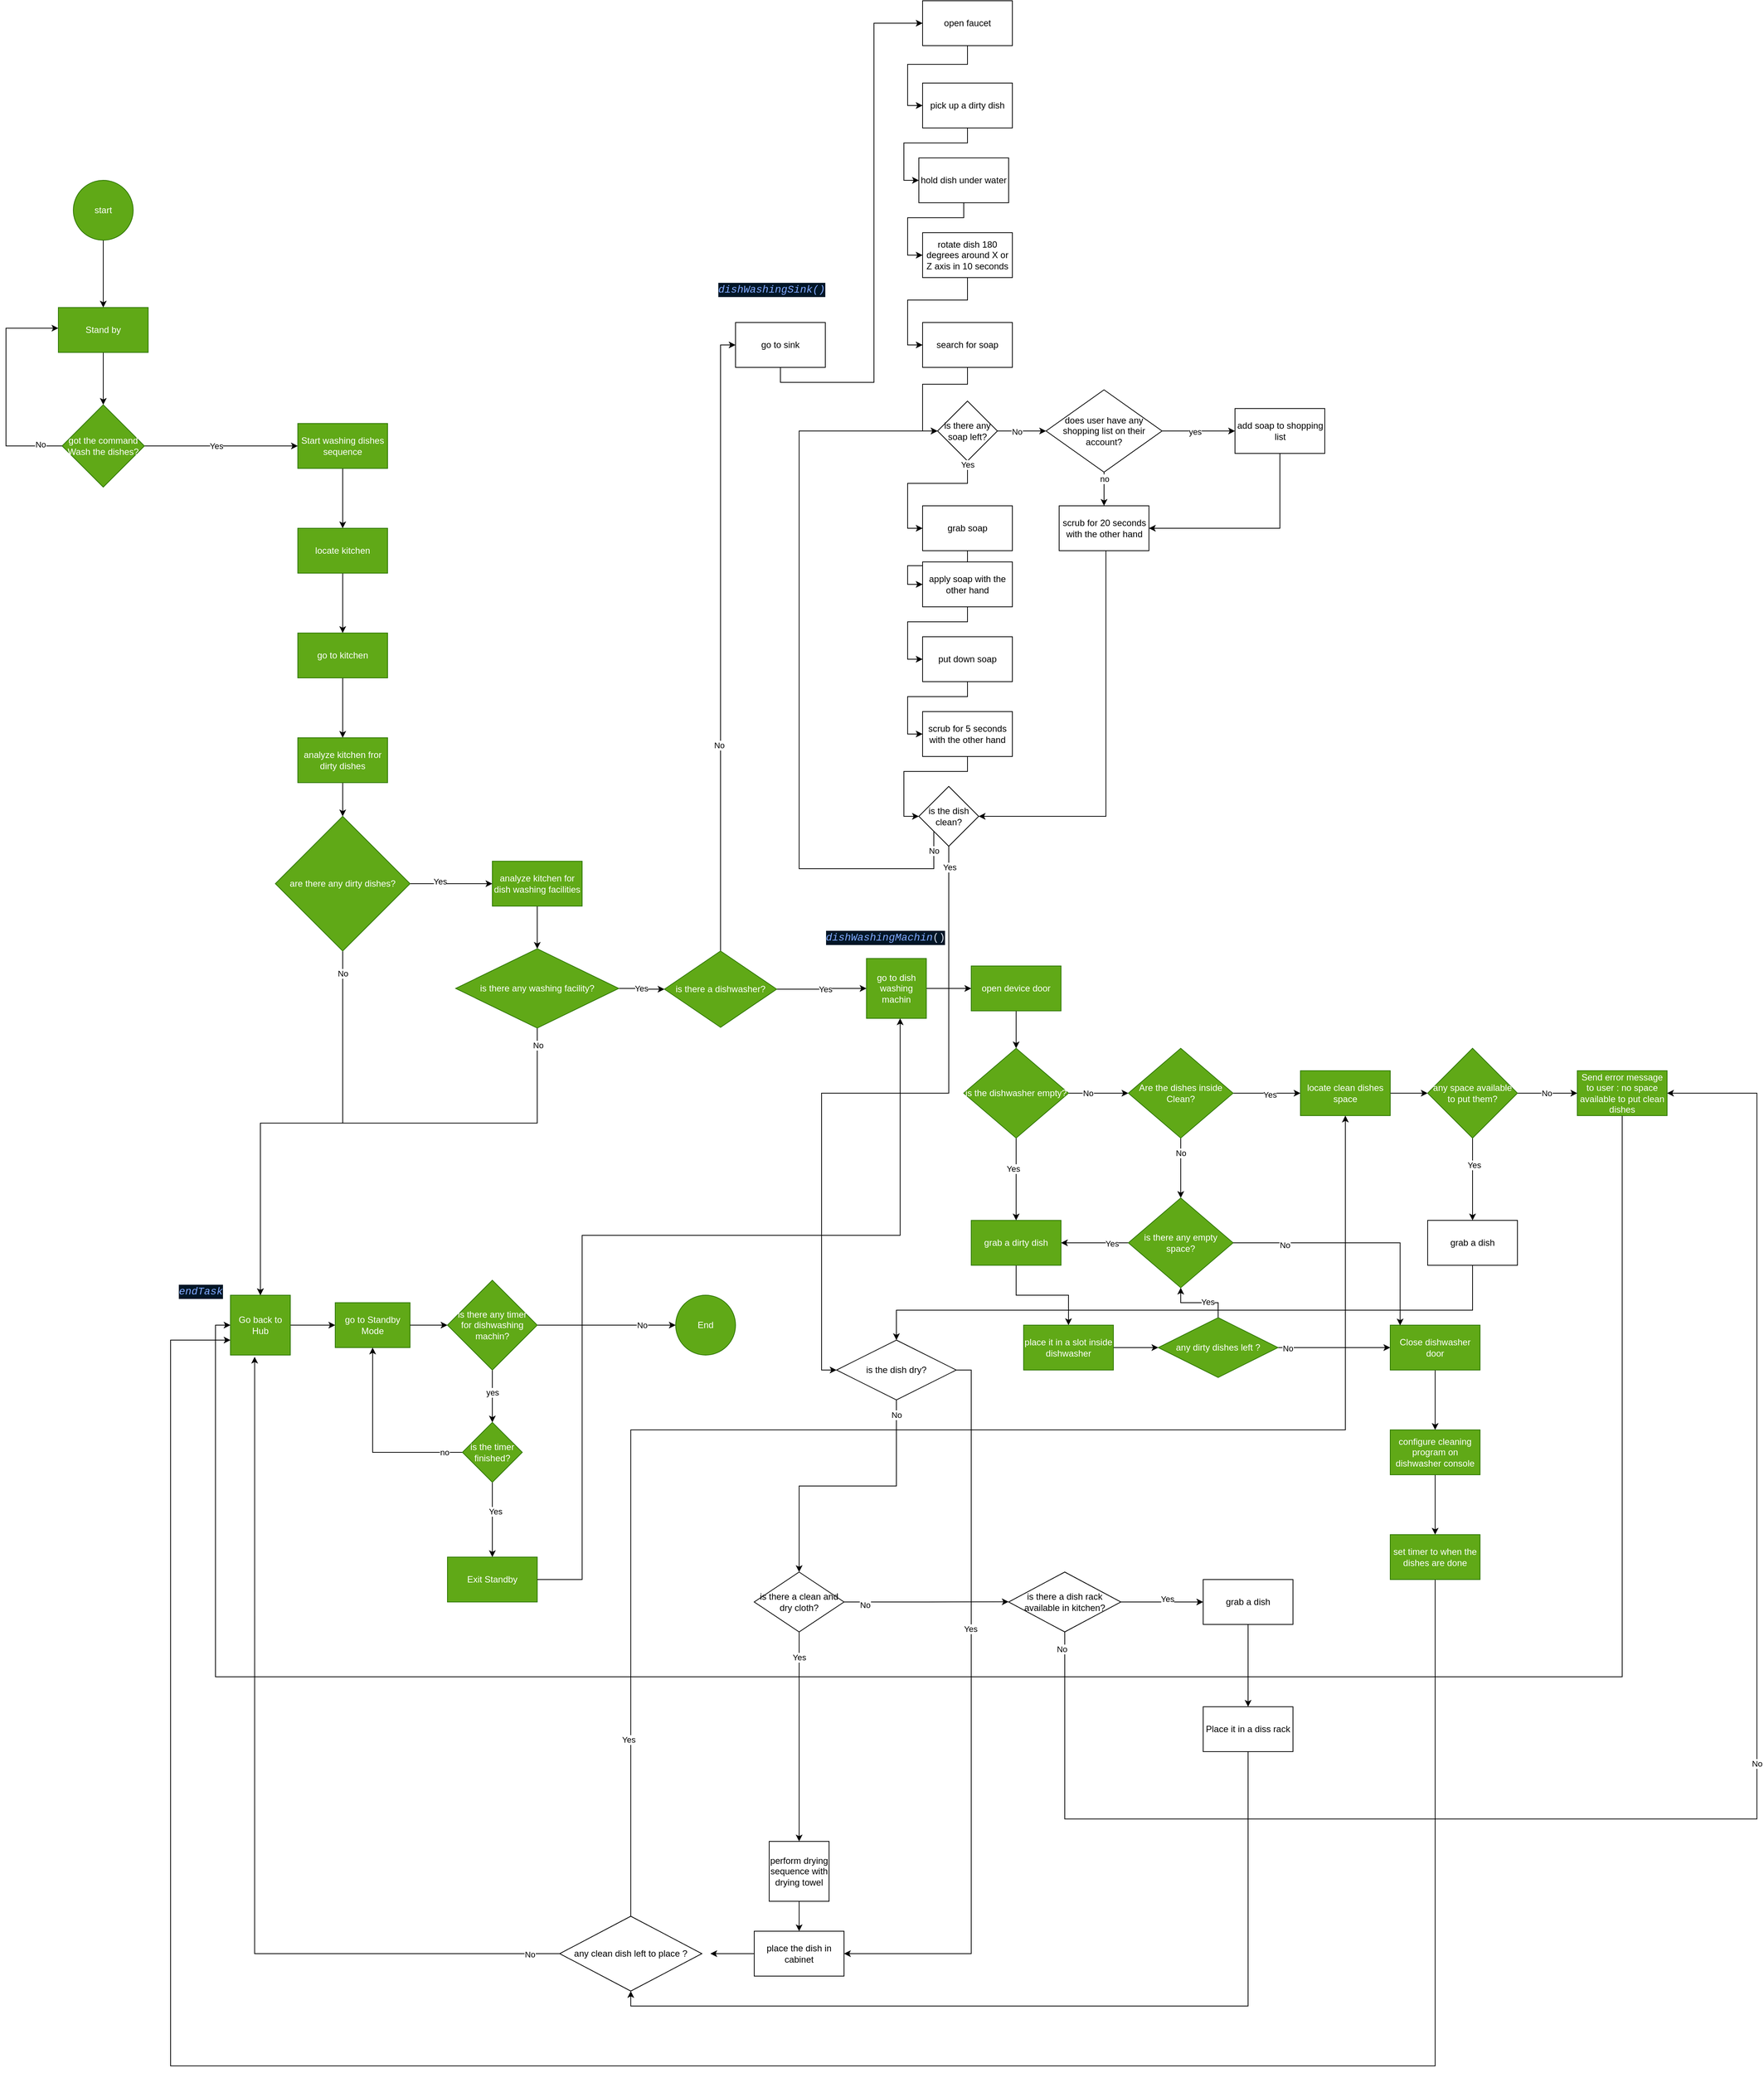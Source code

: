 <mxfile version="26.0.5">
  <diagram name="Page-1" id="dsJvYbNMJvEi94oRjvBQ">
    <mxGraphModel dx="3457" dy="2456" grid="1" gridSize="10" guides="1" tooltips="1" connect="1" arrows="1" fold="1" page="1" pageScale="1" pageWidth="850" pageHeight="1100" math="0" shadow="0">
      <root>
        <mxCell id="0" />
        <mxCell id="1" parent="0" />
        <mxCell id="uZ-g9pdZJMHLuMfyRkMX-7" value="" style="edgeStyle=orthogonalEdgeStyle;rounded=0;orthogonalLoop=1;jettySize=auto;html=1;" parent="1" source="uZ-g9pdZJMHLuMfyRkMX-5" target="uZ-g9pdZJMHLuMfyRkMX-6" edge="1">
          <mxGeometry relative="1" as="geometry" />
        </mxCell>
        <mxCell id="uZ-g9pdZJMHLuMfyRkMX-5" value="start" style="ellipse;whiteSpace=wrap;html=1;aspect=fixed;fillColor=#60a917;fontColor=#ffffff;strokeColor=#2D7600;" parent="1" vertex="1">
          <mxGeometry x="-700" y="70" width="80" height="80" as="geometry" />
        </mxCell>
        <mxCell id="uZ-g9pdZJMHLuMfyRkMX-9" value="" style="edgeStyle=orthogonalEdgeStyle;rounded=0;orthogonalLoop=1;jettySize=auto;html=1;" parent="1" source="uZ-g9pdZJMHLuMfyRkMX-6" target="uZ-g9pdZJMHLuMfyRkMX-8" edge="1">
          <mxGeometry relative="1" as="geometry" />
        </mxCell>
        <mxCell id="uZ-g9pdZJMHLuMfyRkMX-6" value="Stand by" style="whiteSpace=wrap;html=1;fillColor=#60a917;fontColor=#ffffff;strokeColor=#2D7600;" parent="1" vertex="1">
          <mxGeometry x="-720" y="240" width="120" height="60" as="geometry" />
        </mxCell>
        <mxCell id="uZ-g9pdZJMHLuMfyRkMX-15" value="" style="edgeStyle=orthogonalEdgeStyle;rounded=0;orthogonalLoop=1;jettySize=auto;html=1;" parent="1" source="uZ-g9pdZJMHLuMfyRkMX-8" target="uZ-g9pdZJMHLuMfyRkMX-14" edge="1">
          <mxGeometry relative="1" as="geometry" />
        </mxCell>
        <mxCell id="uZ-g9pdZJMHLuMfyRkMX-16" value="Yes" style="edgeLabel;html=1;align=center;verticalAlign=middle;resizable=0;points=[];" parent="uZ-g9pdZJMHLuMfyRkMX-15" vertex="1" connectable="0">
          <mxGeometry x="-0.567" y="1" relative="1" as="geometry">
            <mxPoint x="51" y="1" as="offset" />
          </mxGeometry>
        </mxCell>
        <mxCell id="uZ-g9pdZJMHLuMfyRkMX-8" value="got the command Wash the dishes?" style="rhombus;whiteSpace=wrap;html=1;fillColor=#60a917;fontColor=#ffffff;strokeColor=#2D7600;" parent="1" vertex="1">
          <mxGeometry x="-715" y="370" width="110" height="110" as="geometry" />
        </mxCell>
        <mxCell id="uZ-g9pdZJMHLuMfyRkMX-12" style="edgeStyle=orthogonalEdgeStyle;rounded=0;orthogonalLoop=1;jettySize=auto;html=1;entryX=0;entryY=0.46;entryDx=0;entryDy=0;entryPerimeter=0;" parent="1" source="uZ-g9pdZJMHLuMfyRkMX-8" target="uZ-g9pdZJMHLuMfyRkMX-6" edge="1">
          <mxGeometry relative="1" as="geometry">
            <Array as="points">
              <mxPoint x="-790" y="425" />
              <mxPoint x="-790" y="268" />
            </Array>
          </mxGeometry>
        </mxCell>
        <mxCell id="uZ-g9pdZJMHLuMfyRkMX-13" value="No" style="edgeLabel;html=1;align=center;verticalAlign=middle;resizable=0;points=[];" parent="uZ-g9pdZJMHLuMfyRkMX-12" vertex="1" connectable="0">
          <mxGeometry x="-0.808" y="-2" relative="1" as="geometry">
            <mxPoint as="offset" />
          </mxGeometry>
        </mxCell>
        <mxCell id="uZ-g9pdZJMHLuMfyRkMX-19" value="" style="edgeStyle=orthogonalEdgeStyle;rounded=0;orthogonalLoop=1;jettySize=auto;html=1;" parent="1" source="uZ-g9pdZJMHLuMfyRkMX-14" target="uZ-g9pdZJMHLuMfyRkMX-18" edge="1">
          <mxGeometry relative="1" as="geometry" />
        </mxCell>
        <mxCell id="uZ-g9pdZJMHLuMfyRkMX-14" value="Start washing dishes sequence" style="whiteSpace=wrap;html=1;fillColor=#60a917;fontColor=#ffffff;strokeColor=#2D7600;" parent="1" vertex="1">
          <mxGeometry x="-400" y="395" width="120" height="60" as="geometry" />
        </mxCell>
        <mxCell id="uZ-g9pdZJMHLuMfyRkMX-21" value="" style="edgeStyle=orthogonalEdgeStyle;rounded=0;orthogonalLoop=1;jettySize=auto;html=1;" parent="1" source="uZ-g9pdZJMHLuMfyRkMX-18" target="uZ-g9pdZJMHLuMfyRkMX-20" edge="1">
          <mxGeometry relative="1" as="geometry" />
        </mxCell>
        <mxCell id="uZ-g9pdZJMHLuMfyRkMX-18" value="locate kitchen" style="whiteSpace=wrap;html=1;fillColor=#60a917;fontColor=#ffffff;strokeColor=#2D7600;" parent="1" vertex="1">
          <mxGeometry x="-400" y="535" width="120" height="60" as="geometry" />
        </mxCell>
        <mxCell id="uZ-g9pdZJMHLuMfyRkMX-25" value="" style="edgeStyle=orthogonalEdgeStyle;rounded=0;orthogonalLoop=1;jettySize=auto;html=1;" parent="1" source="uZ-g9pdZJMHLuMfyRkMX-20" target="uZ-g9pdZJMHLuMfyRkMX-24" edge="1">
          <mxGeometry relative="1" as="geometry" />
        </mxCell>
        <mxCell id="uZ-g9pdZJMHLuMfyRkMX-20" value="go to kitchen" style="whiteSpace=wrap;html=1;fillColor=#60a917;fontColor=#ffffff;strokeColor=#2D7600;" parent="1" vertex="1">
          <mxGeometry x="-400" y="675" width="120" height="60" as="geometry" />
        </mxCell>
        <mxCell id="uZ-g9pdZJMHLuMfyRkMX-27" value="" style="edgeStyle=orthogonalEdgeStyle;rounded=0;orthogonalLoop=1;jettySize=auto;html=1;" parent="1" source="uZ-g9pdZJMHLuMfyRkMX-24" target="uZ-g9pdZJMHLuMfyRkMX-26" edge="1">
          <mxGeometry relative="1" as="geometry" />
        </mxCell>
        <mxCell id="uZ-g9pdZJMHLuMfyRkMX-24" value="analyze kitchen fror dirty dishes" style="whiteSpace=wrap;html=1;fillColor=#60a917;fontColor=#ffffff;strokeColor=#2D7600;" parent="1" vertex="1">
          <mxGeometry x="-400" y="815" width="120" height="60" as="geometry" />
        </mxCell>
        <mxCell id="uZ-g9pdZJMHLuMfyRkMX-29" value="" style="edgeStyle=orthogonalEdgeStyle;rounded=0;orthogonalLoop=1;jettySize=auto;html=1;" parent="1" source="uZ-g9pdZJMHLuMfyRkMX-26" target="uZ-g9pdZJMHLuMfyRkMX-28" edge="1">
          <mxGeometry relative="1" as="geometry" />
        </mxCell>
        <mxCell id="uZ-g9pdZJMHLuMfyRkMX-30" value="Yes" style="edgeLabel;html=1;align=center;verticalAlign=middle;resizable=0;points=[];" parent="uZ-g9pdZJMHLuMfyRkMX-29" vertex="1" connectable="0">
          <mxGeometry x="-0.271" y="3" relative="1" as="geometry">
            <mxPoint as="offset" />
          </mxGeometry>
        </mxCell>
        <mxCell id="uZ-g9pdZJMHLuMfyRkMX-32" value="" style="edgeStyle=orthogonalEdgeStyle;rounded=0;orthogonalLoop=1;jettySize=auto;html=1;" parent="1" source="uZ-g9pdZJMHLuMfyRkMX-26" target="uZ-g9pdZJMHLuMfyRkMX-35" edge="1">
          <mxGeometry relative="1" as="geometry">
            <mxPoint x="-450" y="1550" as="targetPoint" />
          </mxGeometry>
        </mxCell>
        <mxCell id="uZ-g9pdZJMHLuMfyRkMX-33" value="No" style="edgeLabel;html=1;align=center;verticalAlign=middle;resizable=0;points=[];" parent="uZ-g9pdZJMHLuMfyRkMX-32" vertex="1" connectable="0">
          <mxGeometry x="-0.324" y="-4" relative="1" as="geometry">
            <mxPoint x="4" y="-163" as="offset" />
          </mxGeometry>
        </mxCell>
        <mxCell id="uZ-g9pdZJMHLuMfyRkMX-26" value="are there any dirty dishes?" style="rhombus;whiteSpace=wrap;html=1;fillColor=#60a917;fontColor=#ffffff;strokeColor=#2D7600;" parent="1" vertex="1">
          <mxGeometry x="-430" y="920" width="180" height="180" as="geometry" />
        </mxCell>
        <mxCell id="uZ-g9pdZJMHLuMfyRkMX-40" value="" style="edgeStyle=orthogonalEdgeStyle;rounded=0;orthogonalLoop=1;jettySize=auto;html=1;" parent="1" source="uZ-g9pdZJMHLuMfyRkMX-28" target="uZ-g9pdZJMHLuMfyRkMX-39" edge="1">
          <mxGeometry relative="1" as="geometry" />
        </mxCell>
        <mxCell id="uZ-g9pdZJMHLuMfyRkMX-28" value="analyze kitchen for dish washing facilities" style="whiteSpace=wrap;html=1;fillColor=#60a917;fontColor=#ffffff;strokeColor=#2D7600;" parent="1" vertex="1">
          <mxGeometry x="-140" y="980" width="120" height="60" as="geometry" />
        </mxCell>
        <mxCell id="uZ-g9pdZJMHLuMfyRkMX-34" value="End" style="ellipse;whiteSpace=wrap;html=1;aspect=fixed;fillColor=#60a917;fontColor=#ffffff;strokeColor=#2D7600;" parent="1" vertex="1">
          <mxGeometry x="105" y="1560" width="80" height="80" as="geometry" />
        </mxCell>
        <mxCell id="uZ-g9pdZJMHLuMfyRkMX-37" value="" style="edgeStyle=orthogonalEdgeStyle;rounded=0;orthogonalLoop=1;jettySize=auto;html=1;" parent="1" source="uZ-g9pdZJMHLuMfyRkMX-35" target="uZ-g9pdZJMHLuMfyRkMX-36" edge="1">
          <mxGeometry relative="1" as="geometry" />
        </mxCell>
        <mxCell id="uZ-g9pdZJMHLuMfyRkMX-35" value="Go back to Hub" style="whiteSpace=wrap;html=1;aspect=fixed;fillColor=#60a917;fontColor=#ffffff;strokeColor=#2D7600;" parent="1" vertex="1">
          <mxGeometry x="-490" y="1560" width="80" height="80" as="geometry" />
        </mxCell>
        <mxCell id="uZ-g9pdZJMHLuMfyRkMX-38" style="edgeStyle=orthogonalEdgeStyle;rounded=0;orthogonalLoop=1;jettySize=auto;html=1;entryX=0;entryY=0.5;entryDx=0;entryDy=0;" parent="1" source="5EW3jVWT-akvFmkxnkhh-42" target="uZ-g9pdZJMHLuMfyRkMX-34" edge="1">
          <mxGeometry relative="1" as="geometry" />
        </mxCell>
        <mxCell id="5EW3jVWT-akvFmkxnkhh-43" value="No" style="edgeLabel;html=1;align=center;verticalAlign=middle;resizable=0;points=[];" parent="uZ-g9pdZJMHLuMfyRkMX-38" vertex="1" connectable="0">
          <mxGeometry x="-0.408" y="3" relative="1" as="geometry">
            <mxPoint x="85" y="3" as="offset" />
          </mxGeometry>
        </mxCell>
        <mxCell id="uZ-g9pdZJMHLuMfyRkMX-36" value="go to Standby Mode" style="whiteSpace=wrap;html=1;fillColor=#60a917;fontColor=#ffffff;strokeColor=#2D7600;" parent="1" vertex="1">
          <mxGeometry x="-350" y="1570" width="100" height="60" as="geometry" />
        </mxCell>
        <mxCell id="uZ-g9pdZJMHLuMfyRkMX-41" style="edgeStyle=orthogonalEdgeStyle;rounded=0;orthogonalLoop=1;jettySize=auto;html=1;entryX=0.5;entryY=0;entryDx=0;entryDy=0;" parent="1" source="uZ-g9pdZJMHLuMfyRkMX-39" target="uZ-g9pdZJMHLuMfyRkMX-35" edge="1">
          <mxGeometry relative="1" as="geometry">
            <Array as="points">
              <mxPoint x="-80" y="1330" />
              <mxPoint x="-450" y="1330" />
            </Array>
          </mxGeometry>
        </mxCell>
        <mxCell id="uZ-g9pdZJMHLuMfyRkMX-42" value="No" style="edgeLabel;html=1;align=center;verticalAlign=middle;resizable=0;points=[];" parent="uZ-g9pdZJMHLuMfyRkMX-41" vertex="1" connectable="0">
          <mxGeometry x="-0.938" y="1" relative="1" as="geometry">
            <mxPoint as="offset" />
          </mxGeometry>
        </mxCell>
        <mxCell id="uZ-g9pdZJMHLuMfyRkMX-44" value="" style="edgeStyle=orthogonalEdgeStyle;rounded=0;orthogonalLoop=1;jettySize=auto;html=1;" parent="1" source="uZ-g9pdZJMHLuMfyRkMX-39" target="uZ-g9pdZJMHLuMfyRkMX-43" edge="1">
          <mxGeometry relative="1" as="geometry" />
        </mxCell>
        <mxCell id="uZ-g9pdZJMHLuMfyRkMX-45" value="Yes" style="edgeLabel;html=1;align=center;verticalAlign=middle;resizable=0;points=[];" parent="uZ-g9pdZJMHLuMfyRkMX-44" vertex="1" connectable="0">
          <mxGeometry x="-0.016" y="-1" relative="1" as="geometry">
            <mxPoint as="offset" />
          </mxGeometry>
        </mxCell>
        <mxCell id="uZ-g9pdZJMHLuMfyRkMX-39" value="is there any washing facility?" style="rhombus;whiteSpace=wrap;html=1;fillColor=#60a917;fontColor=#ffffff;strokeColor=#2D7600;" parent="1" vertex="1">
          <mxGeometry x="-189" y="1097" width="218" height="106" as="geometry" />
        </mxCell>
        <mxCell id="uZ-g9pdZJMHLuMfyRkMX-50" style="edgeStyle=orthogonalEdgeStyle;rounded=0;orthogonalLoop=1;jettySize=auto;html=1;entryX=0;entryY=0.5;entryDx=0;entryDy=0;" parent="1" source="uZ-g9pdZJMHLuMfyRkMX-43" target="uZ-g9pdZJMHLuMfyRkMX-52" edge="1">
          <mxGeometry relative="1" as="geometry">
            <mxPoint x="440.0" y="1151.0" as="targetPoint" />
          </mxGeometry>
        </mxCell>
        <mxCell id="uZ-g9pdZJMHLuMfyRkMX-51" value="Yes" style="edgeLabel;html=1;align=center;verticalAlign=middle;resizable=0;points=[];" parent="uZ-g9pdZJMHLuMfyRkMX-50" vertex="1" connectable="0">
          <mxGeometry x="0.086" y="-1" relative="1" as="geometry">
            <mxPoint as="offset" />
          </mxGeometry>
        </mxCell>
        <mxCell id="uZ-g9pdZJMHLuMfyRkMX-54" value="" style="edgeStyle=orthogonalEdgeStyle;rounded=0;orthogonalLoop=1;jettySize=auto;html=1;entryX=0;entryY=0.5;entryDx=0;entryDy=0;" parent="1" source="uZ-g9pdZJMHLuMfyRkMX-43" target="uZ-g9pdZJMHLuMfyRkMX-53" edge="1">
          <mxGeometry relative="1" as="geometry" />
        </mxCell>
        <mxCell id="YNWOYPp4yM28vTC9DmFI-1" value="No" style="edgeLabel;html=1;align=center;verticalAlign=middle;resizable=0;points=[];" vertex="1" connectable="0" parent="uZ-g9pdZJMHLuMfyRkMX-54">
          <mxGeometry x="-0.337" y="2" relative="1" as="geometry">
            <mxPoint as="offset" />
          </mxGeometry>
        </mxCell>
        <mxCell id="uZ-g9pdZJMHLuMfyRkMX-43" value="is there a dishwasher?" style="rhombus;whiteSpace=wrap;html=1;fillColor=#60a917;fontColor=#ffffff;strokeColor=#2D7600;" parent="1" vertex="1">
          <mxGeometry x="90" y="1100" width="150" height="102" as="geometry" />
        </mxCell>
        <mxCell id="uZ-g9pdZJMHLuMfyRkMX-70" value="" style="edgeStyle=orthogonalEdgeStyle;rounded=0;orthogonalLoop=1;jettySize=auto;html=1;" parent="1" source="uZ-g9pdZJMHLuMfyRkMX-52" target="uZ-g9pdZJMHLuMfyRkMX-69" edge="1">
          <mxGeometry relative="1" as="geometry" />
        </mxCell>
        <mxCell id="uZ-g9pdZJMHLuMfyRkMX-52" value="go to dish washing machin" style="whiteSpace=wrap;html=1;aspect=fixed;direction=east;fillColor=#60a917;fontColor=#ffffff;strokeColor=#2D7600;" parent="1" vertex="1">
          <mxGeometry x="360" y="1110" width="80" height="80" as="geometry" />
        </mxCell>
        <mxCell id="uZ-g9pdZJMHLuMfyRkMX-57" style="edgeStyle=orthogonalEdgeStyle;rounded=0;orthogonalLoop=1;jettySize=auto;html=1;entryX=0;entryY=0.5;entryDx=0;entryDy=0;exitX=0.5;exitY=1;exitDx=0;exitDy=0;" parent="1" source="YNWOYPp4yM28vTC9DmFI-51" target="uZ-g9pdZJMHLuMfyRkMX-61" edge="1">
          <mxGeometry relative="1" as="geometry" />
        </mxCell>
        <mxCell id="YNWOYPp4yM28vTC9DmFI-54" value="Yes" style="edgeLabel;html=1;align=center;verticalAlign=middle;resizable=0;points=[];" vertex="1" connectable="0" parent="uZ-g9pdZJMHLuMfyRkMX-57">
          <mxGeometry x="-0.937" y="1" relative="1" as="geometry">
            <mxPoint as="offset" />
          </mxGeometry>
        </mxCell>
        <mxCell id="uZ-g9pdZJMHLuMfyRkMX-53" value="go to sink" style="whiteSpace=wrap;html=1;" parent="1" vertex="1">
          <mxGeometry x="185" y="260" width="120" height="60" as="geometry" />
        </mxCell>
        <mxCell id="uZ-g9pdZJMHLuMfyRkMX-59" value="" style="edgeStyle=orthogonalEdgeStyle;rounded=0;orthogonalLoop=1;jettySize=auto;html=1;" parent="1" source="5EW3jVWT-akvFmkxnkhh-6" target="uZ-g9pdZJMHLuMfyRkMX-58" edge="1">
          <mxGeometry relative="1" as="geometry">
            <Array as="points">
              <mxPoint x="270" y="2440" />
            </Array>
          </mxGeometry>
        </mxCell>
        <mxCell id="uZ-g9pdZJMHLuMfyRkMX-58" value="place the dish in cabinet" style="whiteSpace=wrap;html=1;" parent="1" vertex="1">
          <mxGeometry x="210" y="2410" width="120" height="60" as="geometry" />
        </mxCell>
        <mxCell id="uZ-g9pdZJMHLuMfyRkMX-60" style="edgeStyle=orthogonalEdgeStyle;rounded=0;orthogonalLoop=1;jettySize=auto;html=1;entryX=0.404;entryY=1.029;entryDx=0;entryDy=0;entryPerimeter=0;" parent="1" source="uZ-g9pdZJMHLuMfyRkMX-111" target="uZ-g9pdZJMHLuMfyRkMX-35" edge="1">
          <mxGeometry relative="1" as="geometry" />
        </mxCell>
        <mxCell id="5EW3jVWT-akvFmkxnkhh-22" value="No" style="edgeLabel;html=1;align=center;verticalAlign=middle;resizable=0;points=[];" parent="uZ-g9pdZJMHLuMfyRkMX-60" vertex="1" connectable="0">
          <mxGeometry x="-0.934" y="1" relative="1" as="geometry">
            <mxPoint as="offset" />
          </mxGeometry>
        </mxCell>
        <mxCell id="uZ-g9pdZJMHLuMfyRkMX-62" style="edgeStyle=orthogonalEdgeStyle;rounded=0;orthogonalLoop=1;jettySize=auto;html=1;entryX=0.5;entryY=0;entryDx=0;entryDy=0;" parent="1" source="uZ-g9pdZJMHLuMfyRkMX-61" target="5EW3jVWT-akvFmkxnkhh-2" edge="1">
          <mxGeometry relative="1" as="geometry">
            <mxPoint x="270" y="1810" as="targetPoint" />
            <Array as="points">
              <mxPoint x="400" y="1815" />
              <mxPoint x="270" y="1815" />
            </Array>
          </mxGeometry>
        </mxCell>
        <mxCell id="uZ-g9pdZJMHLuMfyRkMX-63" value="No" style="edgeLabel;html=1;align=center;verticalAlign=middle;resizable=0;points=[];" parent="uZ-g9pdZJMHLuMfyRkMX-62" vertex="1" connectable="0">
          <mxGeometry x="-0.305" y="-1" relative="1" as="geometry">
            <mxPoint x="10" y="-94" as="offset" />
          </mxGeometry>
        </mxCell>
        <mxCell id="uZ-g9pdZJMHLuMfyRkMX-64" style="edgeStyle=orthogonalEdgeStyle;rounded=0;orthogonalLoop=1;jettySize=auto;html=1;entryX=1;entryY=0.5;entryDx=0;entryDy=0;" parent="1" source="uZ-g9pdZJMHLuMfyRkMX-61" target="uZ-g9pdZJMHLuMfyRkMX-58" edge="1">
          <mxGeometry relative="1" as="geometry">
            <Array as="points">
              <mxPoint x="500" y="1660" />
              <mxPoint x="500" y="2440" />
            </Array>
          </mxGeometry>
        </mxCell>
        <mxCell id="uZ-g9pdZJMHLuMfyRkMX-65" value="Yes" style="edgeLabel;html=1;align=center;verticalAlign=middle;resizable=0;points=[];" parent="uZ-g9pdZJMHLuMfyRkMX-64" vertex="1" connectable="0">
          <mxGeometry x="-0.246" y="-1" relative="1" as="geometry">
            <mxPoint as="offset" />
          </mxGeometry>
        </mxCell>
        <mxCell id="uZ-g9pdZJMHLuMfyRkMX-61" value="is the dish dry?" style="rhombus;whiteSpace=wrap;html=1;" parent="1" vertex="1">
          <mxGeometry x="320" y="1620" width="160" height="80" as="geometry" />
        </mxCell>
        <mxCell id="uZ-g9pdZJMHLuMfyRkMX-72" value="" style="edgeStyle=orthogonalEdgeStyle;rounded=0;orthogonalLoop=1;jettySize=auto;html=1;" parent="1" source="uZ-g9pdZJMHLuMfyRkMX-69" target="uZ-g9pdZJMHLuMfyRkMX-71" edge="1">
          <mxGeometry relative="1" as="geometry" />
        </mxCell>
        <mxCell id="uZ-g9pdZJMHLuMfyRkMX-69" value="open device door" style="whiteSpace=wrap;html=1;fillColor=#60a917;fontColor=#ffffff;strokeColor=#2D7600;" parent="1" vertex="1">
          <mxGeometry x="500" y="1120" width="120" height="60" as="geometry" />
        </mxCell>
        <mxCell id="uZ-g9pdZJMHLuMfyRkMX-75" value="" style="edgeStyle=orthogonalEdgeStyle;rounded=0;orthogonalLoop=1;jettySize=auto;html=1;" parent="1" source="uZ-g9pdZJMHLuMfyRkMX-71" target="uZ-g9pdZJMHLuMfyRkMX-74" edge="1">
          <mxGeometry relative="1" as="geometry" />
        </mxCell>
        <mxCell id="uZ-g9pdZJMHLuMfyRkMX-76" value="Yes" style="edgeLabel;html=1;align=center;verticalAlign=middle;resizable=0;points=[];" parent="uZ-g9pdZJMHLuMfyRkMX-75" vertex="1" connectable="0">
          <mxGeometry x="-0.251" y="-4" relative="1" as="geometry">
            <mxPoint as="offset" />
          </mxGeometry>
        </mxCell>
        <mxCell id="uZ-g9pdZJMHLuMfyRkMX-78" value="" style="edgeStyle=orthogonalEdgeStyle;rounded=0;orthogonalLoop=1;jettySize=auto;html=1;" parent="1" source="uZ-g9pdZJMHLuMfyRkMX-71" target="uZ-g9pdZJMHLuMfyRkMX-77" edge="1">
          <mxGeometry relative="1" as="geometry" />
        </mxCell>
        <mxCell id="YNWOYPp4yM28vTC9DmFI-2" value="No" style="edgeLabel;html=1;align=center;verticalAlign=middle;resizable=0;points=[];" vertex="1" connectable="0" parent="uZ-g9pdZJMHLuMfyRkMX-78">
          <mxGeometry x="-0.354" relative="1" as="geometry">
            <mxPoint as="offset" />
          </mxGeometry>
        </mxCell>
        <mxCell id="uZ-g9pdZJMHLuMfyRkMX-71" value="is the dishwasher empty?" style="rhombus;whiteSpace=wrap;html=1;fillColor=#60a917;fontColor=#ffffff;strokeColor=#2D7600;" parent="1" vertex="1">
          <mxGeometry x="490" y="1230" width="140" height="120" as="geometry" />
        </mxCell>
        <mxCell id="5EW3jVWT-akvFmkxnkhh-27" value="" style="edgeStyle=orthogonalEdgeStyle;rounded=0;orthogonalLoop=1;jettySize=auto;html=1;" parent="1" source="uZ-g9pdZJMHLuMfyRkMX-74" target="5EW3jVWT-akvFmkxnkhh-26" edge="1">
          <mxGeometry relative="1" as="geometry" />
        </mxCell>
        <mxCell id="uZ-g9pdZJMHLuMfyRkMX-74" value="grab a dirty dish" style="whiteSpace=wrap;html=1;fillColor=#60a917;fontColor=#ffffff;strokeColor=#2D7600;" parent="1" vertex="1">
          <mxGeometry x="500" y="1460" width="120" height="60" as="geometry" />
        </mxCell>
        <mxCell id="uZ-g9pdZJMHLuMfyRkMX-84" value="" style="edgeStyle=orthogonalEdgeStyle;rounded=0;orthogonalLoop=1;jettySize=auto;html=1;" parent="1" source="uZ-g9pdZJMHLuMfyRkMX-77" target="uZ-g9pdZJMHLuMfyRkMX-83" edge="1">
          <mxGeometry relative="1" as="geometry" />
        </mxCell>
        <mxCell id="uZ-g9pdZJMHLuMfyRkMX-89" value="No" style="edgeLabel;html=1;align=center;verticalAlign=middle;resizable=0;points=[];" parent="uZ-g9pdZJMHLuMfyRkMX-84" vertex="1" connectable="0">
          <mxGeometry x="-0.501" relative="1" as="geometry">
            <mxPoint as="offset" />
          </mxGeometry>
        </mxCell>
        <mxCell id="uZ-g9pdZJMHLuMfyRkMX-93" value="" style="edgeStyle=orthogonalEdgeStyle;rounded=0;orthogonalLoop=1;jettySize=auto;html=1;" parent="1" source="uZ-g9pdZJMHLuMfyRkMX-77" target="uZ-g9pdZJMHLuMfyRkMX-92" edge="1">
          <mxGeometry relative="1" as="geometry" />
        </mxCell>
        <mxCell id="uZ-g9pdZJMHLuMfyRkMX-106" value="Yes" style="edgeLabel;html=1;align=center;verticalAlign=middle;resizable=0;points=[];" parent="uZ-g9pdZJMHLuMfyRkMX-93" vertex="1" connectable="0">
          <mxGeometry x="0.089" y="-2" relative="1" as="geometry">
            <mxPoint as="offset" />
          </mxGeometry>
        </mxCell>
        <mxCell id="uZ-g9pdZJMHLuMfyRkMX-77" value="Are the dishes inside&lt;div&gt;Clean?&lt;/div&gt;" style="rhombus;whiteSpace=wrap;html=1;fillColor=#60a917;fontColor=#ffffff;strokeColor=#2D7600;" parent="1" vertex="1">
          <mxGeometry x="710" y="1230" width="140" height="120" as="geometry" />
        </mxCell>
        <mxCell id="uZ-g9pdZJMHLuMfyRkMX-85" style="edgeStyle=orthogonalEdgeStyle;rounded=0;orthogonalLoop=1;jettySize=auto;html=1;entryX=1;entryY=0.5;entryDx=0;entryDy=0;" parent="1" source="uZ-g9pdZJMHLuMfyRkMX-83" target="uZ-g9pdZJMHLuMfyRkMX-74" edge="1">
          <mxGeometry relative="1" as="geometry" />
        </mxCell>
        <mxCell id="uZ-g9pdZJMHLuMfyRkMX-86" value="No" style="edgeLabel;html=1;align=center;verticalAlign=middle;resizable=0;points=[];" parent="uZ-g9pdZJMHLuMfyRkMX-85" vertex="1" connectable="0">
          <mxGeometry x="-0.505" y="3" relative="1" as="geometry">
            <mxPoint as="offset" />
          </mxGeometry>
        </mxCell>
        <mxCell id="uZ-g9pdZJMHLuMfyRkMX-88" value="Yes" style="edgeLabel;html=1;align=center;verticalAlign=middle;resizable=0;points=[];" parent="uZ-g9pdZJMHLuMfyRkMX-85" vertex="1" connectable="0">
          <mxGeometry x="-0.516" y="1" relative="1" as="geometry">
            <mxPoint as="offset" />
          </mxGeometry>
        </mxCell>
        <mxCell id="uZ-g9pdZJMHLuMfyRkMX-83" value="is there any empty space?" style="rhombus;whiteSpace=wrap;html=1;fillColor=#60a917;fontColor=#ffffff;strokeColor=#2D7600;" parent="1" vertex="1">
          <mxGeometry x="710" y="1430" width="140" height="120" as="geometry" />
        </mxCell>
        <mxCell id="uZ-g9pdZJMHLuMfyRkMX-95" value="" style="edgeStyle=orthogonalEdgeStyle;rounded=0;orthogonalLoop=1;jettySize=auto;html=1;" parent="1" source="uZ-g9pdZJMHLuMfyRkMX-92" target="uZ-g9pdZJMHLuMfyRkMX-94" edge="1">
          <mxGeometry relative="1" as="geometry" />
        </mxCell>
        <mxCell id="uZ-g9pdZJMHLuMfyRkMX-92" value="locate clean dishes space" style="whiteSpace=wrap;html=1;fillColor=#60a917;fontColor=#ffffff;strokeColor=#2D7600;" parent="1" vertex="1">
          <mxGeometry x="940" y="1260" width="120" height="60" as="geometry" />
        </mxCell>
        <mxCell id="uZ-g9pdZJMHLuMfyRkMX-98" value="" style="edgeStyle=orthogonalEdgeStyle;rounded=0;orthogonalLoop=1;jettySize=auto;html=1;" parent="1" source="uZ-g9pdZJMHLuMfyRkMX-94" target="uZ-g9pdZJMHLuMfyRkMX-97" edge="1">
          <mxGeometry relative="1" as="geometry" />
        </mxCell>
        <mxCell id="uZ-g9pdZJMHLuMfyRkMX-99" value="No" style="edgeLabel;html=1;align=center;verticalAlign=middle;resizable=0;points=[];" parent="uZ-g9pdZJMHLuMfyRkMX-98" vertex="1" connectable="0">
          <mxGeometry x="-0.02" relative="1" as="geometry">
            <mxPoint as="offset" />
          </mxGeometry>
        </mxCell>
        <mxCell id="uZ-g9pdZJMHLuMfyRkMX-102" value="" style="edgeStyle=orthogonalEdgeStyle;rounded=0;orthogonalLoop=1;jettySize=auto;html=1;" parent="1" source="uZ-g9pdZJMHLuMfyRkMX-94" target="uZ-g9pdZJMHLuMfyRkMX-101" edge="1">
          <mxGeometry relative="1" as="geometry" />
        </mxCell>
        <mxCell id="uZ-g9pdZJMHLuMfyRkMX-103" value="Yes" style="edgeLabel;html=1;align=center;verticalAlign=middle;resizable=0;points=[];" parent="uZ-g9pdZJMHLuMfyRkMX-102" vertex="1" connectable="0">
          <mxGeometry x="-0.348" y="2" relative="1" as="geometry">
            <mxPoint as="offset" />
          </mxGeometry>
        </mxCell>
        <mxCell id="uZ-g9pdZJMHLuMfyRkMX-94" value="any space available to put them?" style="rhombus;whiteSpace=wrap;html=1;fillColor=#60a917;fontColor=#ffffff;strokeColor=#2D7600;" parent="1" vertex="1">
          <mxGeometry x="1110" y="1230" width="120" height="120" as="geometry" />
        </mxCell>
        <mxCell id="uZ-g9pdZJMHLuMfyRkMX-100" style="edgeStyle=orthogonalEdgeStyle;rounded=0;orthogonalLoop=1;jettySize=auto;html=1;entryX=0;entryY=0.5;entryDx=0;entryDy=0;" parent="1" source="uZ-g9pdZJMHLuMfyRkMX-97" target="uZ-g9pdZJMHLuMfyRkMX-35" edge="1">
          <mxGeometry relative="1" as="geometry">
            <Array as="points">
              <mxPoint x="1370" y="2070" />
              <mxPoint x="-510" y="2070" />
              <mxPoint x="-510" y="1600" />
            </Array>
          </mxGeometry>
        </mxCell>
        <mxCell id="uZ-g9pdZJMHLuMfyRkMX-97" value="Send error message to user : no space available to put clean dishes" style="whiteSpace=wrap;html=1;fillColor=#60a917;fontColor=#ffffff;strokeColor=#2D7600;" parent="1" vertex="1">
          <mxGeometry x="1310" y="1260" width="120" height="60" as="geometry" />
        </mxCell>
        <mxCell id="uZ-g9pdZJMHLuMfyRkMX-107" style="edgeStyle=orthogonalEdgeStyle;rounded=0;orthogonalLoop=1;jettySize=auto;html=1;" parent="1" source="uZ-g9pdZJMHLuMfyRkMX-101" target="uZ-g9pdZJMHLuMfyRkMX-61" edge="1">
          <mxGeometry relative="1" as="geometry">
            <Array as="points">
              <mxPoint x="1170" y="1580" />
              <mxPoint x="400" y="1580" />
            </Array>
          </mxGeometry>
        </mxCell>
        <mxCell id="uZ-g9pdZJMHLuMfyRkMX-101" value="grab a dish" style="whiteSpace=wrap;html=1;" parent="1" vertex="1">
          <mxGeometry x="1110" y="1460" width="120" height="60" as="geometry" />
        </mxCell>
        <mxCell id="uZ-g9pdZJMHLuMfyRkMX-112" value="" style="edgeStyle=orthogonalEdgeStyle;rounded=0;orthogonalLoop=1;jettySize=auto;html=1;entryX=-0.06;entryY=0.5;entryDx=0;entryDy=0;entryPerimeter=0;" parent="1" source="uZ-g9pdZJMHLuMfyRkMX-58" target="uZ-g9pdZJMHLuMfyRkMX-111" edge="1">
          <mxGeometry relative="1" as="geometry">
            <mxPoint x="340" y="2440" as="sourcePoint" />
            <mxPoint x="-458" y="2142" as="targetPoint" />
          </mxGeometry>
        </mxCell>
        <mxCell id="uZ-g9pdZJMHLuMfyRkMX-113" style="edgeStyle=orthogonalEdgeStyle;rounded=0;orthogonalLoop=1;jettySize=auto;html=1;" parent="1" source="uZ-g9pdZJMHLuMfyRkMX-111" target="uZ-g9pdZJMHLuMfyRkMX-92" edge="1">
          <mxGeometry relative="1" as="geometry">
            <Array as="points">
              <mxPoint x="45" y="1740" />
              <mxPoint x="1000" y="1740" />
            </Array>
          </mxGeometry>
        </mxCell>
        <mxCell id="uZ-g9pdZJMHLuMfyRkMX-114" value="Yes" style="edgeLabel;html=1;align=center;verticalAlign=middle;resizable=0;points=[];" parent="uZ-g9pdZJMHLuMfyRkMX-113" vertex="1" connectable="0">
          <mxGeometry x="-0.767" y="3" relative="1" as="geometry">
            <mxPoint as="offset" />
          </mxGeometry>
        </mxCell>
        <mxCell id="uZ-g9pdZJMHLuMfyRkMX-111" value="any clean dish left to place ?" style="rhombus;whiteSpace=wrap;html=1;direction=west;" parent="1" vertex="1">
          <mxGeometry x="-50" y="2390" width="190" height="100" as="geometry" />
        </mxCell>
        <mxCell id="5EW3jVWT-akvFmkxnkhh-8" value="" style="edgeStyle=orthogonalEdgeStyle;rounded=0;orthogonalLoop=1;jettySize=auto;html=1;exitX=1;exitY=0.5;exitDx=0;exitDy=0;" parent="1" source="5EW3jVWT-akvFmkxnkhh-2" edge="1">
          <mxGeometry relative="1" as="geometry">
            <mxPoint x="350" y="1970" as="sourcePoint" />
            <mxPoint x="550" y="1969.71" as="targetPoint" />
          </mxGeometry>
        </mxCell>
        <mxCell id="5EW3jVWT-akvFmkxnkhh-9" value="No" style="edgeLabel;html=1;align=center;verticalAlign=middle;resizable=0;points=[];" parent="5EW3jVWT-akvFmkxnkhh-8" vertex="1" connectable="0">
          <mxGeometry x="-0.75" y="-4" relative="1" as="geometry">
            <mxPoint as="offset" />
          </mxGeometry>
        </mxCell>
        <mxCell id="5EW3jVWT-akvFmkxnkhh-2" value="is there a clean and dry cloth?" style="rhombus;whiteSpace=wrap;html=1;" parent="1" vertex="1">
          <mxGeometry x="210" y="1930" width="120" height="80" as="geometry" />
        </mxCell>
        <mxCell id="5EW3jVWT-akvFmkxnkhh-4" value="" style="edgeStyle=orthogonalEdgeStyle;rounded=0;orthogonalLoop=1;jettySize=auto;html=1;" parent="1" source="5EW3jVWT-akvFmkxnkhh-2" target="5EW3jVWT-akvFmkxnkhh-6" edge="1">
          <mxGeometry relative="1" as="geometry">
            <mxPoint x="270" y="2010" as="sourcePoint" />
            <mxPoint x="270" y="2410" as="targetPoint" />
            <Array as="points" />
          </mxGeometry>
        </mxCell>
        <mxCell id="5EW3jVWT-akvFmkxnkhh-5" value="Yes" style="edgeLabel;html=1;align=center;verticalAlign=middle;resizable=0;points=[];" parent="5EW3jVWT-akvFmkxnkhh-4" vertex="1" connectable="0">
          <mxGeometry x="-0.775" relative="1" as="geometry">
            <mxPoint y="2" as="offset" />
          </mxGeometry>
        </mxCell>
        <mxCell id="5EW3jVWT-akvFmkxnkhh-6" value="perform drying sequence with drying towel" style="whiteSpace=wrap;html=1;aspect=fixed;" parent="1" vertex="1">
          <mxGeometry x="230" y="2290" width="80" height="80" as="geometry" />
        </mxCell>
        <mxCell id="5EW3jVWT-akvFmkxnkhh-11" style="edgeStyle=orthogonalEdgeStyle;rounded=0;orthogonalLoop=1;jettySize=auto;html=1;entryX=1;entryY=0.5;entryDx=0;entryDy=0;" parent="1" source="5EW3jVWT-akvFmkxnkhh-7" target="uZ-g9pdZJMHLuMfyRkMX-97" edge="1">
          <mxGeometry relative="1" as="geometry">
            <mxPoint x="625" y="2180" as="targetPoint" />
            <Array as="points">
              <mxPoint x="625" y="2260" />
              <mxPoint x="1550" y="2260" />
              <mxPoint x="1550" y="1290" />
            </Array>
          </mxGeometry>
        </mxCell>
        <mxCell id="5EW3jVWT-akvFmkxnkhh-23" value="No" style="edgeLabel;html=1;align=center;verticalAlign=middle;resizable=0;points=[];" parent="5EW3jVWT-akvFmkxnkhh-11" vertex="1" connectable="0">
          <mxGeometry x="0.103" relative="1" as="geometry">
            <mxPoint as="offset" />
          </mxGeometry>
        </mxCell>
        <mxCell id="5EW3jVWT-akvFmkxnkhh-24" value="No" style="edgeLabel;html=1;align=center;verticalAlign=middle;resizable=0;points=[];" parent="5EW3jVWT-akvFmkxnkhh-11" vertex="1" connectable="0">
          <mxGeometry x="-0.98" y="-4" relative="1" as="geometry">
            <mxPoint as="offset" />
          </mxGeometry>
        </mxCell>
        <mxCell id="5EW3jVWT-akvFmkxnkhh-17" value="" style="edgeStyle=orthogonalEdgeStyle;rounded=0;orthogonalLoop=1;jettySize=auto;html=1;" parent="1" source="5EW3jVWT-akvFmkxnkhh-7" target="5EW3jVWT-akvFmkxnkhh-16" edge="1">
          <mxGeometry relative="1" as="geometry" />
        </mxCell>
        <mxCell id="5EW3jVWT-akvFmkxnkhh-18" value="Yes" style="edgeLabel;html=1;align=center;verticalAlign=middle;resizable=0;points=[];" parent="5EW3jVWT-akvFmkxnkhh-17" vertex="1" connectable="0">
          <mxGeometry x="0.123" y="4" relative="1" as="geometry">
            <mxPoint as="offset" />
          </mxGeometry>
        </mxCell>
        <mxCell id="5EW3jVWT-akvFmkxnkhh-7" value="is there a dish rack available in kitchen?" style="rhombus;whiteSpace=wrap;html=1;" parent="1" vertex="1">
          <mxGeometry x="550" y="1930" width="150" height="80" as="geometry" />
        </mxCell>
        <mxCell id="5EW3jVWT-akvFmkxnkhh-20" value="" style="edgeStyle=orthogonalEdgeStyle;rounded=0;orthogonalLoop=1;jettySize=auto;html=1;" parent="1" source="5EW3jVWT-akvFmkxnkhh-16" target="5EW3jVWT-akvFmkxnkhh-19" edge="1">
          <mxGeometry relative="1" as="geometry" />
        </mxCell>
        <mxCell id="5EW3jVWT-akvFmkxnkhh-16" value="grab a dish" style="whiteSpace=wrap;html=1;" parent="1" vertex="1">
          <mxGeometry x="810" y="1940" width="120" height="60" as="geometry" />
        </mxCell>
        <mxCell id="5EW3jVWT-akvFmkxnkhh-21" style="edgeStyle=orthogonalEdgeStyle;rounded=0;orthogonalLoop=1;jettySize=auto;html=1;entryX=0.5;entryY=0;entryDx=0;entryDy=0;" parent="1" source="5EW3jVWT-akvFmkxnkhh-19" target="uZ-g9pdZJMHLuMfyRkMX-111" edge="1">
          <mxGeometry relative="1" as="geometry">
            <Array as="points">
              <mxPoint x="870" y="2510" />
              <mxPoint x="45" y="2510" />
            </Array>
          </mxGeometry>
        </mxCell>
        <mxCell id="5EW3jVWT-akvFmkxnkhh-19" value="Place it in a diss rack" style="whiteSpace=wrap;html=1;" parent="1" vertex="1">
          <mxGeometry x="810" y="2110" width="120" height="60" as="geometry" />
        </mxCell>
        <mxCell id="5EW3jVWT-akvFmkxnkhh-29" value="" style="edgeStyle=orthogonalEdgeStyle;rounded=0;orthogonalLoop=1;jettySize=auto;html=1;" parent="1" source="5EW3jVWT-akvFmkxnkhh-26" target="5EW3jVWT-akvFmkxnkhh-28" edge="1">
          <mxGeometry relative="1" as="geometry" />
        </mxCell>
        <mxCell id="5EW3jVWT-akvFmkxnkhh-26" value="place it in a slot inside dishwasher" style="whiteSpace=wrap;html=1;fillColor=#60a917;fontColor=#ffffff;strokeColor=#2D7600;" parent="1" vertex="1">
          <mxGeometry x="570" y="1600" width="120" height="60" as="geometry" />
        </mxCell>
        <mxCell id="5EW3jVWT-akvFmkxnkhh-33" value="" style="edgeStyle=orthogonalEdgeStyle;rounded=0;orthogonalLoop=1;jettySize=auto;html=1;" parent="1" source="5EW3jVWT-akvFmkxnkhh-28" target="5EW3jVWT-akvFmkxnkhh-32" edge="1">
          <mxGeometry relative="1" as="geometry" />
        </mxCell>
        <mxCell id="YNWOYPp4yM28vTC9DmFI-3" value="No" style="edgeLabel;html=1;align=center;verticalAlign=middle;resizable=0;points=[];" vertex="1" connectable="0" parent="5EW3jVWT-akvFmkxnkhh-33">
          <mxGeometry x="-0.829" y="-1" relative="1" as="geometry">
            <mxPoint as="offset" />
          </mxGeometry>
        </mxCell>
        <mxCell id="YNWOYPp4yM28vTC9DmFI-6" style="edgeStyle=orthogonalEdgeStyle;rounded=0;orthogonalLoop=1;jettySize=auto;html=1;entryX=0.5;entryY=1;entryDx=0;entryDy=0;" edge="1" parent="1" source="5EW3jVWT-akvFmkxnkhh-28" target="uZ-g9pdZJMHLuMfyRkMX-83">
          <mxGeometry relative="1" as="geometry" />
        </mxCell>
        <mxCell id="YNWOYPp4yM28vTC9DmFI-7" value="Yes" style="edgeLabel;html=1;align=center;verticalAlign=middle;resizable=0;points=[];" vertex="1" connectable="0" parent="YNWOYPp4yM28vTC9DmFI-6">
          <mxGeometry x="-0.232" y="-1" relative="1" as="geometry">
            <mxPoint as="offset" />
          </mxGeometry>
        </mxCell>
        <mxCell id="5EW3jVWT-akvFmkxnkhh-28" value="any dirty dishes left ?" style="rhombus;whiteSpace=wrap;html=1;fillColor=#60a917;fontColor=#ffffff;strokeColor=#2D7600;" parent="1" vertex="1">
          <mxGeometry x="750" y="1590" width="160" height="80" as="geometry" />
        </mxCell>
        <mxCell id="5EW3jVWT-akvFmkxnkhh-37" value="" style="edgeStyle=orthogonalEdgeStyle;rounded=0;orthogonalLoop=1;jettySize=auto;html=1;" parent="1" source="5EW3jVWT-akvFmkxnkhh-32" target="5EW3jVWT-akvFmkxnkhh-36" edge="1">
          <mxGeometry relative="1" as="geometry" />
        </mxCell>
        <mxCell id="5EW3jVWT-akvFmkxnkhh-32" value="Close dishwasher door" style="whiteSpace=wrap;html=1;fillColor=#60a917;fontColor=#ffffff;strokeColor=#2D7600;" parent="1" vertex="1">
          <mxGeometry x="1060" y="1600" width="120" height="60" as="geometry" />
        </mxCell>
        <mxCell id="5EW3jVWT-akvFmkxnkhh-39" value="" style="edgeStyle=orthogonalEdgeStyle;rounded=0;orthogonalLoop=1;jettySize=auto;html=1;" parent="1" source="5EW3jVWT-akvFmkxnkhh-36" target="5EW3jVWT-akvFmkxnkhh-38" edge="1">
          <mxGeometry relative="1" as="geometry" />
        </mxCell>
        <mxCell id="5EW3jVWT-akvFmkxnkhh-36" value="configure cleaning program on dishwasher console" style="whiteSpace=wrap;html=1;fillColor=#60a917;fontColor=#ffffff;strokeColor=#2D7600;" parent="1" vertex="1">
          <mxGeometry x="1060" y="1740" width="120" height="60" as="geometry" />
        </mxCell>
        <mxCell id="5EW3jVWT-akvFmkxnkhh-40" style="edgeStyle=orthogonalEdgeStyle;rounded=0;orthogonalLoop=1;jettySize=auto;html=1;entryX=0;entryY=0.75;entryDx=0;entryDy=0;" parent="1" source="5EW3jVWT-akvFmkxnkhh-38" target="uZ-g9pdZJMHLuMfyRkMX-35" edge="1">
          <mxGeometry relative="1" as="geometry">
            <Array as="points">
              <mxPoint x="1120" y="2590" />
              <mxPoint x="-570" y="2590" />
              <mxPoint x="-570" y="1620" />
            </Array>
          </mxGeometry>
        </mxCell>
        <mxCell id="5EW3jVWT-akvFmkxnkhh-38" value="set timer to when the dishes are done" style="whiteSpace=wrap;html=1;fillColor=#60a917;fontColor=#ffffff;strokeColor=#2D7600;" parent="1" vertex="1">
          <mxGeometry x="1060" y="1880" width="120" height="60" as="geometry" />
        </mxCell>
        <mxCell id="5EW3jVWT-akvFmkxnkhh-41" value="" style="edgeStyle=orthogonalEdgeStyle;rounded=0;orthogonalLoop=1;jettySize=auto;html=1;entryX=0;entryY=0.5;entryDx=0;entryDy=0;" parent="1" source="uZ-g9pdZJMHLuMfyRkMX-36" target="5EW3jVWT-akvFmkxnkhh-42" edge="1">
          <mxGeometry relative="1" as="geometry">
            <mxPoint x="-250" y="1600" as="sourcePoint" />
            <mxPoint x="-20" y="1600" as="targetPoint" />
          </mxGeometry>
        </mxCell>
        <mxCell id="5EW3jVWT-akvFmkxnkhh-45" value="" style="edgeStyle=orthogonalEdgeStyle;rounded=0;orthogonalLoop=1;jettySize=auto;html=1;" parent="1" source="5EW3jVWT-akvFmkxnkhh-42" target="5EW3jVWT-akvFmkxnkhh-47" edge="1">
          <mxGeometry relative="1" as="geometry">
            <mxPoint x="-140" y="1730" as="targetPoint" />
          </mxGeometry>
        </mxCell>
        <mxCell id="5EW3jVWT-akvFmkxnkhh-46" value="yes" style="edgeLabel;html=1;align=center;verticalAlign=middle;resizable=0;points=[];" parent="5EW3jVWT-akvFmkxnkhh-45" vertex="1" connectable="0">
          <mxGeometry x="-0.509" relative="1" as="geometry">
            <mxPoint y="13" as="offset" />
          </mxGeometry>
        </mxCell>
        <mxCell id="5EW3jVWT-akvFmkxnkhh-42" value="is there any timer&lt;br&gt;for dishwashing machin?" style="rhombus;whiteSpace=wrap;html=1;fillColor=#60a917;fontColor=#ffffff;strokeColor=#2D7600;" parent="1" vertex="1">
          <mxGeometry x="-200" y="1540" width="120" height="120" as="geometry" />
        </mxCell>
        <mxCell id="5EW3jVWT-akvFmkxnkhh-48" style="edgeStyle=orthogonalEdgeStyle;rounded=0;orthogonalLoop=1;jettySize=auto;html=1;entryX=0.5;entryY=1;entryDx=0;entryDy=0;" parent="1" source="5EW3jVWT-akvFmkxnkhh-47" target="uZ-g9pdZJMHLuMfyRkMX-36" edge="1">
          <mxGeometry relative="1" as="geometry">
            <Array as="points">
              <mxPoint x="-300" y="1770" />
            </Array>
          </mxGeometry>
        </mxCell>
        <mxCell id="5EW3jVWT-akvFmkxnkhh-49" value="no" style="edgeLabel;html=1;align=center;verticalAlign=middle;resizable=0;points=[];" parent="5EW3jVWT-akvFmkxnkhh-48" vertex="1" connectable="0">
          <mxGeometry x="-0.706" y="-4" relative="1" as="geometry">
            <mxPoint x="14" y="4" as="offset" />
          </mxGeometry>
        </mxCell>
        <mxCell id="5EW3jVWT-akvFmkxnkhh-52" style="edgeStyle=orthogonalEdgeStyle;rounded=0;orthogonalLoop=1;jettySize=auto;html=1;" parent="1" source="5EW3jVWT-akvFmkxnkhh-47" target="5EW3jVWT-akvFmkxnkhh-54" edge="1">
          <mxGeometry relative="1" as="geometry">
            <mxPoint x="-140" y="1910" as="targetPoint" />
          </mxGeometry>
        </mxCell>
        <mxCell id="5EW3jVWT-akvFmkxnkhh-53" value="Yes" style="edgeLabel;html=1;align=center;verticalAlign=middle;resizable=0;points=[];" parent="5EW3jVWT-akvFmkxnkhh-52" vertex="1" connectable="0">
          <mxGeometry x="-0.22" y="4" relative="1" as="geometry">
            <mxPoint as="offset" />
          </mxGeometry>
        </mxCell>
        <mxCell id="5EW3jVWT-akvFmkxnkhh-47" value="is the timer finished?" style="rhombus;whiteSpace=wrap;html=1;fillColor=#60a917;fontColor=#ffffff;strokeColor=#2D7600;" parent="1" vertex="1">
          <mxGeometry x="-180" y="1730" width="80" height="80" as="geometry" />
        </mxCell>
        <mxCell id="5EW3jVWT-akvFmkxnkhh-54" value="Exit Standby" style="rounded=0;whiteSpace=wrap;html=1;fillColor=#60a917;fontColor=#ffffff;strokeColor=#2D7600;" parent="1" vertex="1">
          <mxGeometry x="-200" y="1910" width="120" height="60" as="geometry" />
        </mxCell>
        <mxCell id="5EW3jVWT-akvFmkxnkhh-56" style="edgeStyle=orthogonalEdgeStyle;rounded=0;orthogonalLoop=1;jettySize=auto;html=1;" parent="1" source="5EW3jVWT-akvFmkxnkhh-54" target="uZ-g9pdZJMHLuMfyRkMX-52" edge="1">
          <mxGeometry relative="1" as="geometry">
            <Array as="points">
              <mxPoint x="-20" y="1940" />
              <mxPoint x="-20" y="1480" />
              <mxPoint x="405" y="1480" />
            </Array>
          </mxGeometry>
        </mxCell>
        <mxCell id="YNWOYPp4yM28vTC9DmFI-4" style="edgeStyle=orthogonalEdgeStyle;rounded=0;orthogonalLoop=1;jettySize=auto;html=1;entryX=0.11;entryY=0.006;entryDx=0;entryDy=0;entryPerimeter=0;" edge="1" parent="1" source="uZ-g9pdZJMHLuMfyRkMX-83" target="5EW3jVWT-akvFmkxnkhh-32">
          <mxGeometry relative="1" as="geometry" />
        </mxCell>
        <mxCell id="YNWOYPp4yM28vTC9DmFI-5" value="No" style="edgeLabel;html=1;align=center;verticalAlign=middle;resizable=0;points=[];" vertex="1" connectable="0" parent="YNWOYPp4yM28vTC9DmFI-4">
          <mxGeometry x="-0.59" y="-3" relative="1" as="geometry">
            <mxPoint as="offset" />
          </mxGeometry>
        </mxCell>
        <mxCell id="YNWOYPp4yM28vTC9DmFI-9" value="" style="edgeStyle=orthogonalEdgeStyle;rounded=0;orthogonalLoop=1;jettySize=auto;html=1;entryX=0;entryY=0.5;entryDx=0;entryDy=0;exitX=0.5;exitY=1;exitDx=0;exitDy=0;" edge="1" parent="1" source="uZ-g9pdZJMHLuMfyRkMX-53" target="YNWOYPp4yM28vTC9DmFI-10">
          <mxGeometry relative="1" as="geometry">
            <mxPoint x="245" y="320" as="sourcePoint" />
            <mxPoint x="320" y="1660" as="targetPoint" />
          </mxGeometry>
        </mxCell>
        <mxCell id="YNWOYPp4yM28vTC9DmFI-10" value="open faucet" style="rounded=0;whiteSpace=wrap;html=1;" vertex="1" parent="1">
          <mxGeometry x="435" y="-170" width="120" height="60" as="geometry" />
        </mxCell>
        <mxCell id="YNWOYPp4yM28vTC9DmFI-11" value="" style="edgeStyle=orthogonalEdgeStyle;rounded=0;orthogonalLoop=1;jettySize=auto;html=1;entryX=0;entryY=0.5;entryDx=0;entryDy=0;exitX=0.5;exitY=1;exitDx=0;exitDy=0;" edge="1" parent="1" source="YNWOYPp4yM28vTC9DmFI-10" target="YNWOYPp4yM28vTC9DmFI-12">
          <mxGeometry relative="1" as="geometry">
            <mxPoint x="495" y="-110" as="sourcePoint" />
            <mxPoint x="325" y="1110" as="targetPoint" />
          </mxGeometry>
        </mxCell>
        <mxCell id="YNWOYPp4yM28vTC9DmFI-12" value="pick up a dirty dish" style="rounded=0;whiteSpace=wrap;html=1;" vertex="1" parent="1">
          <mxGeometry x="435" y="-60" width="120" height="60" as="geometry" />
        </mxCell>
        <mxCell id="YNWOYPp4yM28vTC9DmFI-13" value="" style="edgeStyle=orthogonalEdgeStyle;rounded=0;orthogonalLoop=1;jettySize=auto;html=1;entryX=0;entryY=0.5;entryDx=0;entryDy=0;exitX=0.5;exitY=1;exitDx=0;exitDy=0;" edge="1" parent="1" source="YNWOYPp4yM28vTC9DmFI-12" target="YNWOYPp4yM28vTC9DmFI-14">
          <mxGeometry relative="1" as="geometry">
            <mxPoint x="495" y="380" as="sourcePoint" />
            <mxPoint x="325" y="1490" as="targetPoint" />
          </mxGeometry>
        </mxCell>
        <mxCell id="YNWOYPp4yM28vTC9DmFI-14" value="hold dish under water" style="rounded=0;whiteSpace=wrap;html=1;" vertex="1" parent="1">
          <mxGeometry x="430" y="40" width="120" height="60" as="geometry" />
        </mxCell>
        <mxCell id="YNWOYPp4yM28vTC9DmFI-16" value="" style="edgeStyle=orthogonalEdgeStyle;rounded=0;orthogonalLoop=1;jettySize=auto;html=1;entryX=0;entryY=0.5;entryDx=0;entryDy=0;exitX=0.5;exitY=1;exitDx=0;exitDy=0;" edge="1" parent="1" source="YNWOYPp4yM28vTC9DmFI-14" target="YNWOYPp4yM28vTC9DmFI-17">
          <mxGeometry relative="1" as="geometry">
            <mxPoint x="490" y="100" as="sourcePoint" />
            <mxPoint x="325" y="1110" as="targetPoint" />
          </mxGeometry>
        </mxCell>
        <mxCell id="YNWOYPp4yM28vTC9DmFI-17" value="rotate dish 180 degrees around X or Z axis in 10 seconds" style="rounded=0;whiteSpace=wrap;html=1;" vertex="1" parent="1">
          <mxGeometry x="435" y="140" width="120" height="60" as="geometry" />
        </mxCell>
        <mxCell id="YNWOYPp4yM28vTC9DmFI-18" value="" style="edgeStyle=orthogonalEdgeStyle;rounded=0;orthogonalLoop=1;jettySize=auto;html=1;entryX=0;entryY=0.5;entryDx=0;entryDy=0;exitX=0.5;exitY=1;exitDx=0;exitDy=0;" edge="1" parent="1" source="YNWOYPp4yM28vTC9DmFI-17" target="YNWOYPp4yM28vTC9DmFI-19">
          <mxGeometry relative="1" as="geometry">
            <mxPoint x="495" y="200" as="sourcePoint" />
            <mxPoint x="325" y="1110" as="targetPoint" />
          </mxGeometry>
        </mxCell>
        <mxCell id="YNWOYPp4yM28vTC9DmFI-19" value="search for soap" style="rounded=0;whiteSpace=wrap;html=1;" vertex="1" parent="1">
          <mxGeometry x="435" y="260" width="120" height="60" as="geometry" />
        </mxCell>
        <mxCell id="YNWOYPp4yM28vTC9DmFI-22" value="" style="edgeStyle=orthogonalEdgeStyle;rounded=0;orthogonalLoop=1;jettySize=auto;html=1;entryX=0;entryY=0.5;entryDx=0;entryDy=0;exitX=0.5;exitY=1;exitDx=0;exitDy=0;" edge="1" parent="1" source="YNWOYPp4yM28vTC9DmFI-19" target="YNWOYPp4yM28vTC9DmFI-23">
          <mxGeometry relative="1" as="geometry">
            <mxPoint x="495" y="320" as="sourcePoint" />
            <mxPoint x="325" y="1490" as="targetPoint" />
          </mxGeometry>
        </mxCell>
        <mxCell id="YNWOYPp4yM28vTC9DmFI-26" value="" style="edgeStyle=orthogonalEdgeStyle;rounded=0;orthogonalLoop=1;jettySize=auto;html=1;" edge="1" parent="1" source="YNWOYPp4yM28vTC9DmFI-23" target="YNWOYPp4yM28vTC9DmFI-28">
          <mxGeometry relative="1" as="geometry">
            <mxPoint x="595" y="405" as="targetPoint" />
          </mxGeometry>
        </mxCell>
        <mxCell id="YNWOYPp4yM28vTC9DmFI-27" value="No" style="edgeLabel;html=1;align=center;verticalAlign=middle;resizable=0;points=[];" vertex="1" connectable="0" parent="YNWOYPp4yM28vTC9DmFI-26">
          <mxGeometry x="-0.22" y="-1" relative="1" as="geometry">
            <mxPoint as="offset" />
          </mxGeometry>
        </mxCell>
        <mxCell id="YNWOYPp4yM28vTC9DmFI-23" value="is there any soap left?" style="rhombus;whiteSpace=wrap;html=1;" vertex="1" parent="1">
          <mxGeometry x="455" y="365" width="80" height="80" as="geometry" />
        </mxCell>
        <mxCell id="YNWOYPp4yM28vTC9DmFI-30" value="" style="edgeStyle=orthogonalEdgeStyle;rounded=0;orthogonalLoop=1;jettySize=auto;html=1;" edge="1" parent="1" source="YNWOYPp4yM28vTC9DmFI-28" target="YNWOYPp4yM28vTC9DmFI-29">
          <mxGeometry relative="1" as="geometry" />
        </mxCell>
        <mxCell id="YNWOYPp4yM28vTC9DmFI-31" value="yes" style="edgeLabel;html=1;align=center;verticalAlign=middle;resizable=0;points=[];" vertex="1" connectable="0" parent="YNWOYPp4yM28vTC9DmFI-30">
          <mxGeometry x="-0.095" y="-1" relative="1" as="geometry">
            <mxPoint as="offset" />
          </mxGeometry>
        </mxCell>
        <mxCell id="YNWOYPp4yM28vTC9DmFI-33" value="" style="edgeStyle=orthogonalEdgeStyle;rounded=0;orthogonalLoop=1;jettySize=auto;html=1;" edge="1" parent="1" source="YNWOYPp4yM28vTC9DmFI-28" target="YNWOYPp4yM28vTC9DmFI-32">
          <mxGeometry relative="1" as="geometry" />
        </mxCell>
        <mxCell id="YNWOYPp4yM28vTC9DmFI-34" value="no" style="edgeLabel;html=1;align=center;verticalAlign=middle;resizable=0;points=[];" vertex="1" connectable="0" parent="YNWOYPp4yM28vTC9DmFI-33">
          <mxGeometry x="-0.595" relative="1" as="geometry">
            <mxPoint as="offset" />
          </mxGeometry>
        </mxCell>
        <mxCell id="YNWOYPp4yM28vTC9DmFI-28" value="does user have any shopping list on their account?" style="rhombus;whiteSpace=wrap;html=1;" vertex="1" parent="1">
          <mxGeometry x="600" y="350" width="155" height="110" as="geometry" />
        </mxCell>
        <mxCell id="YNWOYPp4yM28vTC9DmFI-35" style="edgeStyle=orthogonalEdgeStyle;rounded=0;orthogonalLoop=1;jettySize=auto;html=1;entryX=1;entryY=0.5;entryDx=0;entryDy=0;exitX=0.5;exitY=1;exitDx=0;exitDy=0;" edge="1" parent="1" source="YNWOYPp4yM28vTC9DmFI-29" target="YNWOYPp4yM28vTC9DmFI-32">
          <mxGeometry relative="1" as="geometry" />
        </mxCell>
        <mxCell id="YNWOYPp4yM28vTC9DmFI-29" value="add soap to shopping list" style="whiteSpace=wrap;html=1;" vertex="1" parent="1">
          <mxGeometry x="852.5" y="375" width="120" height="60" as="geometry" />
        </mxCell>
        <mxCell id="YNWOYPp4yM28vTC9DmFI-52" style="edgeStyle=orthogonalEdgeStyle;rounded=0;orthogonalLoop=1;jettySize=auto;html=1;entryX=1;entryY=0.5;entryDx=0;entryDy=0;" edge="1" parent="1" source="YNWOYPp4yM28vTC9DmFI-32" target="YNWOYPp4yM28vTC9DmFI-51">
          <mxGeometry relative="1" as="geometry">
            <Array as="points">
              <mxPoint x="680" y="920" />
            </Array>
          </mxGeometry>
        </mxCell>
        <mxCell id="YNWOYPp4yM28vTC9DmFI-32" value="scrub for 20 seconds with the other hand" style="whiteSpace=wrap;html=1;" vertex="1" parent="1">
          <mxGeometry x="617.5" y="505" width="120" height="60" as="geometry" />
        </mxCell>
        <mxCell id="YNWOYPp4yM28vTC9DmFI-40" value="" style="edgeStyle=orthogonalEdgeStyle;rounded=0;orthogonalLoop=1;jettySize=auto;html=1;entryX=0;entryY=0.5;entryDx=0;entryDy=0;exitX=0.5;exitY=1;exitDx=0;exitDy=0;" edge="1" parent="1" source="YNWOYPp4yM28vTC9DmFI-47" target="YNWOYPp4yM28vTC9DmFI-42">
          <mxGeometry relative="1" as="geometry">
            <mxPoint x="495" y="445" as="sourcePoint" />
            <mxPoint x="325" y="1490" as="targetPoint" />
          </mxGeometry>
        </mxCell>
        <mxCell id="YNWOYPp4yM28vTC9DmFI-42" value="apply soap with the other hand" style="rounded=0;whiteSpace=wrap;html=1;" vertex="1" parent="1">
          <mxGeometry x="435" y="580" width="120" height="60" as="geometry" />
        </mxCell>
        <mxCell id="YNWOYPp4yM28vTC9DmFI-43" value="" style="edgeStyle=orthogonalEdgeStyle;rounded=0;orthogonalLoop=1;jettySize=auto;html=1;entryX=0;entryY=0.5;entryDx=0;entryDy=0;exitX=0.5;exitY=1;exitDx=0;exitDy=0;" edge="1" parent="1" source="YNWOYPp4yM28vTC9DmFI-42" target="YNWOYPp4yM28vTC9DmFI-44">
          <mxGeometry relative="1" as="geometry">
            <mxPoint x="495" y="595" as="sourcePoint" />
            <mxPoint x="325" y="1490" as="targetPoint" />
          </mxGeometry>
        </mxCell>
        <mxCell id="YNWOYPp4yM28vTC9DmFI-44" value="put down soap" style="rounded=0;whiteSpace=wrap;html=1;" vertex="1" parent="1">
          <mxGeometry x="435" y="680" width="120" height="60" as="geometry" />
        </mxCell>
        <mxCell id="YNWOYPp4yM28vTC9DmFI-45" value="" style="edgeStyle=orthogonalEdgeStyle;rounded=0;orthogonalLoop=1;jettySize=auto;html=1;entryX=0;entryY=0.5;entryDx=0;entryDy=0;exitX=0.5;exitY=1;exitDx=0;exitDy=0;" edge="1" parent="1" source="YNWOYPp4yM28vTC9DmFI-23" target="YNWOYPp4yM28vTC9DmFI-47">
          <mxGeometry relative="1" as="geometry">
            <mxPoint x="495" y="445" as="sourcePoint" />
            <mxPoint x="435" y="610" as="targetPoint" />
          </mxGeometry>
        </mxCell>
        <mxCell id="YNWOYPp4yM28vTC9DmFI-46" value="Yes" style="edgeLabel;html=1;align=center;verticalAlign=middle;resizable=0;points=[];" vertex="1" connectable="0" parent="YNWOYPp4yM28vTC9DmFI-45">
          <mxGeometry x="-0.951" relative="1" as="geometry">
            <mxPoint as="offset" />
          </mxGeometry>
        </mxCell>
        <mxCell id="YNWOYPp4yM28vTC9DmFI-47" value="grab soap" style="rounded=0;whiteSpace=wrap;html=1;" vertex="1" parent="1">
          <mxGeometry x="435" y="505" width="120" height="60" as="geometry" />
        </mxCell>
        <mxCell id="YNWOYPp4yM28vTC9DmFI-48" value="" style="edgeStyle=orthogonalEdgeStyle;rounded=0;orthogonalLoop=1;jettySize=auto;html=1;entryX=0;entryY=0.5;entryDx=0;entryDy=0;exitX=0.5;exitY=1;exitDx=0;exitDy=0;" edge="1" parent="1" source="YNWOYPp4yM28vTC9DmFI-44" target="YNWOYPp4yM28vTC9DmFI-49">
          <mxGeometry relative="1" as="geometry">
            <mxPoint x="495" y="740" as="sourcePoint" />
            <mxPoint x="325" y="1490" as="targetPoint" />
          </mxGeometry>
        </mxCell>
        <mxCell id="YNWOYPp4yM28vTC9DmFI-49" value="scrub for 5 seconds with the other hand" style="rounded=0;whiteSpace=wrap;html=1;" vertex="1" parent="1">
          <mxGeometry x="435" y="780" width="120" height="60" as="geometry" />
        </mxCell>
        <mxCell id="YNWOYPp4yM28vTC9DmFI-50" value="" style="edgeStyle=orthogonalEdgeStyle;rounded=0;orthogonalLoop=1;jettySize=auto;html=1;entryX=0;entryY=0.5;entryDx=0;entryDy=0;exitX=0.5;exitY=1;exitDx=0;exitDy=0;" edge="1" parent="1" source="YNWOYPp4yM28vTC9DmFI-49" target="YNWOYPp4yM28vTC9DmFI-51">
          <mxGeometry relative="1" as="geometry">
            <mxPoint x="495" y="840" as="sourcePoint" />
            <mxPoint x="320" y="1660" as="targetPoint" />
          </mxGeometry>
        </mxCell>
        <mxCell id="YNWOYPp4yM28vTC9DmFI-55" style="edgeStyle=orthogonalEdgeStyle;rounded=0;orthogonalLoop=1;jettySize=auto;html=1;entryX=0;entryY=0.5;entryDx=0;entryDy=0;exitX=0;exitY=1;exitDx=0;exitDy=0;" edge="1" parent="1" source="YNWOYPp4yM28vTC9DmFI-51" target="YNWOYPp4yM28vTC9DmFI-23">
          <mxGeometry relative="1" as="geometry">
            <Array as="points">
              <mxPoint x="450" y="990" />
              <mxPoint x="270" y="990" />
              <mxPoint x="270" y="405" />
            </Array>
          </mxGeometry>
        </mxCell>
        <mxCell id="YNWOYPp4yM28vTC9DmFI-56" value="No" style="edgeLabel;html=1;align=center;verticalAlign=middle;resizable=0;points=[];" vertex="1" connectable="0" parent="YNWOYPp4yM28vTC9DmFI-55">
          <mxGeometry x="-0.949" relative="1" as="geometry">
            <mxPoint as="offset" />
          </mxGeometry>
        </mxCell>
        <mxCell id="YNWOYPp4yM28vTC9DmFI-51" value="is the dish clean?" style="rhombus;whiteSpace=wrap;html=1;" vertex="1" parent="1">
          <mxGeometry x="430" y="880" width="80" height="80" as="geometry" />
        </mxCell>
        <mxCell id="YNWOYPp4yM28vTC9DmFI-57" value="&lt;div style=&quot;text-align: left; color: rgb(214, 222, 235); background-color: rgb(1, 22, 39); font-family: Consolas, &amp;quot;Courier New&amp;quot;, monospace; font-size: 14px; line-height: 19px;&quot;&gt;&lt;span style=&quot;color: #82aaff;font-style: italic;&quot;&gt;dishWashingMachin&lt;/span&gt;()&lt;/div&gt;" style="text;html=1;align=center;verticalAlign=middle;resizable=0;points=[];autosize=1;strokeColor=none;fillColor=none;" vertex="1" parent="1">
          <mxGeometry x="300" y="1067" width="170" height="30" as="geometry" />
        </mxCell>
        <mxCell id="YNWOYPp4yM28vTC9DmFI-58" value="&lt;div style=&quot;color: rgb(214, 222, 235); background-color: rgb(1, 22, 39); font-family: Consolas, &amp;quot;Courier New&amp;quot;, monospace; font-weight: normal; font-size: 14px; line-height: 19px;&quot;&gt;&lt;div&gt;&lt;span style=&quot;color: #82aaff;font-style: italic;&quot;&gt;dishWashingSink()&lt;/span&gt;&lt;/div&gt;&lt;/div&gt;" style="text;whiteSpace=wrap;html=1;" vertex="1" parent="1">
          <mxGeometry x="160" y="200" width="150" height="40" as="geometry" />
        </mxCell>
        <mxCell id="YNWOYPp4yM28vTC9DmFI-59" value="&lt;div style=&quot;color: rgb(214, 222, 235); background-color: rgb(1, 22, 39); font-family: Consolas, &amp;quot;Courier New&amp;quot;, monospace; font-size: 14px; line-height: 19px;&quot;&gt;&lt;span style=&quot;color: #82aaff;font-style: italic;&quot;&gt;endTask&lt;/span&gt;&lt;/div&gt;" style="text;html=1;align=center;verticalAlign=middle;resizable=0;points=[];autosize=1;strokeColor=none;fillColor=none;" vertex="1" parent="1">
          <mxGeometry x="-570" y="1540" width="80" height="30" as="geometry" />
        </mxCell>
      </root>
    </mxGraphModel>
  </diagram>
</mxfile>

